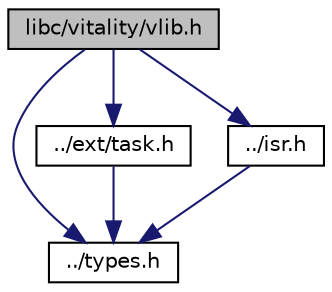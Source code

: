digraph "libc/vitality/vlib.h"
{
  edge [fontname="Helvetica",fontsize="10",labelfontname="Helvetica",labelfontsize="10"];
  node [fontname="Helvetica",fontsize="10",shape=record];
  Node0 [label="libc/vitality/vlib.h",height=0.2,width=0.4,color="black", fillcolor="grey75", style="filled", fontcolor="black"];
  Node0 -> Node1 [color="midnightblue",fontsize="10",style="solid"];
  Node1 [label="../types.h",height=0.2,width=0.4,color="black", fillcolor="white", style="filled",URL="$a00125.html"];
  Node0 -> Node2 [color="midnightblue",fontsize="10",style="solid"];
  Node2 [label="../ext/task.h",height=0.2,width=0.4,color="black", fillcolor="white", style="filled",URL="$a00080.html"];
  Node2 -> Node1 [color="midnightblue",fontsize="10",style="solid"];
  Node0 -> Node3 [color="midnightblue",fontsize="10",style="solid"];
  Node3 [label="../isr.h",height=0.2,width=0.4,color="black", fillcolor="white", style="filled",URL="$a00104.html"];
  Node3 -> Node1 [color="midnightblue",fontsize="10",style="solid"];
}
